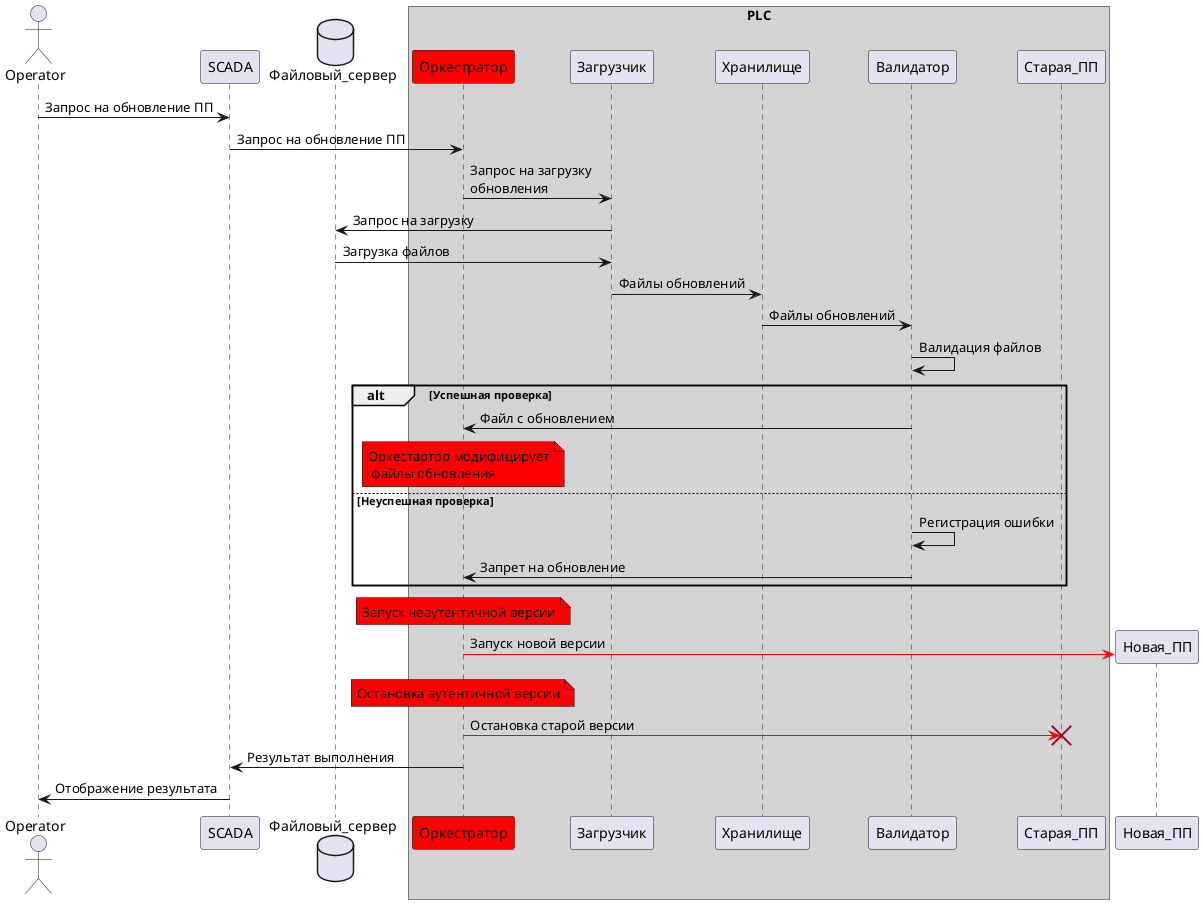 @startuml orchestrator
actor       Operator            as o
participant SCADA               as scada
database    Файловый_сервер     as db

box "PLC" #LightGray
    participant Оркестратор     as orchestrator #red
    participant Загрузчик       as downloader
    participant Хранилище       as storage
    participant Валидатор       as validator
    participant Старая_ПП       as old_app
endbox


o -> scada: Запрос на обновление ПП
scada -> orchestrator: Запрос на обновление ПП
orchestrator -> downloader: Запрос на загрузку \nобновления
downloader -> db: Запрос на загрузку
db -> downloader: Загрузка файлов
db--
downloader -> storage: Файлы обновлений
storage -> validator: Файлы обновлений

validator -> validator: Валидация файлов
alt Успешная проверка
    validator -> orchestrator: Файл с обновлением
    note over orchestrator #Red: Оркестартор модифицирует\n файлы обновления
else Неуспешная проверка
    validator -> validator: Регистрация ошибки
    validator -> orchestrator: Запрет на обновление
end
create Новая_ПП
note over orchestrator #Red: Запуск неаутентичной версии
orchestrator -[#red]> Новая_ПП: Запуск новой версии

note over orchestrator #Red: Остановка аутентичной версии
orchestrator -[#red]> old_app: Остановка старой версии
destroy old_app
orchestrator -> scada: Результат выполнения
scada -> o: Отображение результата

@enduml